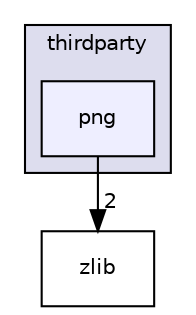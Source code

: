 digraph "png" {
  compound=true
  node [ fontsize="10", fontname="Helvetica"];
  edge [ labelfontsize="10", labelfontname="Helvetica"];
  subgraph clusterdir_5773f15e83476c19a1fcaed287799864 {
    graph [ bgcolor="#ddddee", pencolor="black", label="thirdparty" fontname="Helvetica", fontsize="10", URL="dir_5773f15e83476c19a1fcaed287799864.html"]
  dir_2b180862fd3ad87aefd56ff0153b89bb [shape=box, label="png", style="filled", fillcolor="#eeeeff", pencolor="black", URL="dir_2b180862fd3ad87aefd56ff0153b89bb.html"];
  }
  dir_f2e7eeeddf21f2321d51f9d05ac5ee16 [shape=box label="zlib" URL="dir_f2e7eeeddf21f2321d51f9d05ac5ee16.html"];
  dir_2b180862fd3ad87aefd56ff0153b89bb->dir_f2e7eeeddf21f2321d51f9d05ac5ee16 [headlabel="2", labeldistance=1.5 headhref="dir_000044_000004.html"];
}
